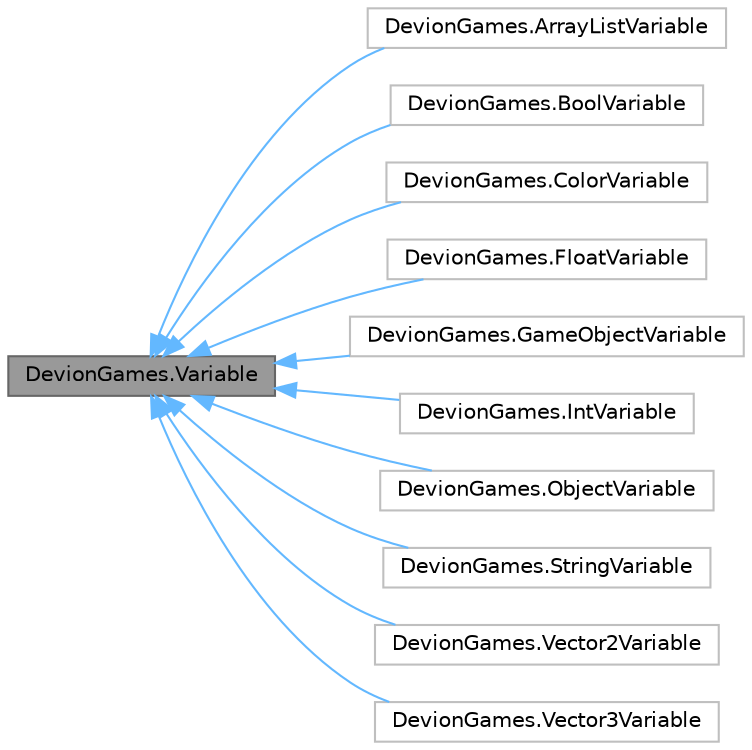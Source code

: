 digraph "DevionGames.Variable"
{
 // LATEX_PDF_SIZE
  bgcolor="transparent";
  edge [fontname=Helvetica,fontsize=10,labelfontname=Helvetica,labelfontsize=10];
  node [fontname=Helvetica,fontsize=10,shape=box,height=0.2,width=0.4];
  rankdir="LR";
  Node1 [id="Node000001",label="DevionGames.Variable",height=0.2,width=0.4,color="gray40", fillcolor="grey60", style="filled", fontcolor="black",tooltip=" "];
  Node1 -> Node2 [id="edge1_Node000001_Node000002",dir="back",color="steelblue1",style="solid",tooltip=" "];
  Node2 [id="Node000002",label="DevionGames.ArrayListVariable",height=0.2,width=0.4,color="grey75", fillcolor="white", style="filled",URL="$class_devion_games_1_1_array_list_variable.html",tooltip=" "];
  Node1 -> Node3 [id="edge2_Node000001_Node000003",dir="back",color="steelblue1",style="solid",tooltip=" "];
  Node3 [id="Node000003",label="DevionGames.BoolVariable",height=0.2,width=0.4,color="grey75", fillcolor="white", style="filled",URL="$class_devion_games_1_1_bool_variable.html",tooltip=" "];
  Node1 -> Node4 [id="edge3_Node000001_Node000004",dir="back",color="steelblue1",style="solid",tooltip=" "];
  Node4 [id="Node000004",label="DevionGames.ColorVariable",height=0.2,width=0.4,color="grey75", fillcolor="white", style="filled",URL="$class_devion_games_1_1_color_variable.html",tooltip=" "];
  Node1 -> Node5 [id="edge4_Node000001_Node000005",dir="back",color="steelblue1",style="solid",tooltip=" "];
  Node5 [id="Node000005",label="DevionGames.FloatVariable",height=0.2,width=0.4,color="grey75", fillcolor="white", style="filled",URL="$class_devion_games_1_1_float_variable.html",tooltip=" "];
  Node1 -> Node6 [id="edge5_Node000001_Node000006",dir="back",color="steelblue1",style="solid",tooltip=" "];
  Node6 [id="Node000006",label="DevionGames.GameObjectVariable",height=0.2,width=0.4,color="grey75", fillcolor="white", style="filled",URL="$class_devion_games_1_1_game_object_variable.html",tooltip=" "];
  Node1 -> Node7 [id="edge6_Node000001_Node000007",dir="back",color="steelblue1",style="solid",tooltip=" "];
  Node7 [id="Node000007",label="DevionGames.IntVariable",height=0.2,width=0.4,color="grey75", fillcolor="white", style="filled",URL="$class_devion_games_1_1_int_variable.html",tooltip=" "];
  Node1 -> Node8 [id="edge7_Node000001_Node000008",dir="back",color="steelblue1",style="solid",tooltip=" "];
  Node8 [id="Node000008",label="DevionGames.ObjectVariable",height=0.2,width=0.4,color="grey75", fillcolor="white", style="filled",URL="$class_devion_games_1_1_object_variable.html",tooltip=" "];
  Node1 -> Node9 [id="edge8_Node000001_Node000009",dir="back",color="steelblue1",style="solid",tooltip=" "];
  Node9 [id="Node000009",label="DevionGames.StringVariable",height=0.2,width=0.4,color="grey75", fillcolor="white", style="filled",URL="$class_devion_games_1_1_string_variable.html",tooltip=" "];
  Node1 -> Node10 [id="edge9_Node000001_Node000010",dir="back",color="steelblue1",style="solid",tooltip=" "];
  Node10 [id="Node000010",label="DevionGames.Vector2Variable",height=0.2,width=0.4,color="grey75", fillcolor="white", style="filled",URL="$class_devion_games_1_1_vector2_variable.html",tooltip=" "];
  Node1 -> Node11 [id="edge10_Node000001_Node000011",dir="back",color="steelblue1",style="solid",tooltip=" "];
  Node11 [id="Node000011",label="DevionGames.Vector3Variable",height=0.2,width=0.4,color="grey75", fillcolor="white", style="filled",URL="$class_devion_games_1_1_vector3_variable.html",tooltip=" "];
}
